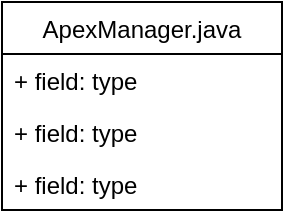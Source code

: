 <mxfile version="11.1.2" type="github"><diagram id="yx99AdmE-hQTZ3z_7Ys3" name="Page-1"><mxGraphModel dx="1357" dy="780" grid="1" gridSize="10" guides="1" tooltips="1" connect="1" arrows="1" fold="1" page="1" pageScale="1" pageWidth="850" pageHeight="1100" math="0" shadow="0"><root><mxCell id="0"/><mxCell id="1" parent="0"/><mxCell id="rSNYMII3WnLfu62_5txH-1" value="ApexManager.java" style="swimlane;fontStyle=0;childLayout=stackLayout;horizontal=1;startSize=26;fillColor=none;horizontalStack=0;resizeParent=1;resizeParentMax=0;resizeLast=0;collapsible=1;marginBottom=0;" vertex="1" parent="1"><mxGeometry x="600" y="420" width="140" height="104" as="geometry"/></mxCell><mxCell id="rSNYMII3WnLfu62_5txH-2" value="+ field: type" style="text;strokeColor=none;fillColor=none;align=left;verticalAlign=top;spacingLeft=4;spacingRight=4;overflow=hidden;rotatable=0;points=[[0,0.5],[1,0.5]];portConstraint=eastwest;" vertex="1" parent="rSNYMII3WnLfu62_5txH-1"><mxGeometry y="26" width="140" height="26" as="geometry"/></mxCell><mxCell id="rSNYMII3WnLfu62_5txH-3" value="+ field: type" style="text;strokeColor=none;fillColor=none;align=left;verticalAlign=top;spacingLeft=4;spacingRight=4;overflow=hidden;rotatable=0;points=[[0,0.5],[1,0.5]];portConstraint=eastwest;" vertex="1" parent="rSNYMII3WnLfu62_5txH-1"><mxGeometry y="52" width="140" height="26" as="geometry"/></mxCell><mxCell id="rSNYMII3WnLfu62_5txH-4" value="+ field: type" style="text;strokeColor=none;fillColor=none;align=left;verticalAlign=top;spacingLeft=4;spacingRight=4;overflow=hidden;rotatable=0;points=[[0,0.5],[1,0.5]];portConstraint=eastwest;" vertex="1" parent="rSNYMII3WnLfu62_5txH-1"><mxGeometry y="78" width="140" height="26" as="geometry"/></mxCell></root></mxGraphModel></diagram></mxfile>